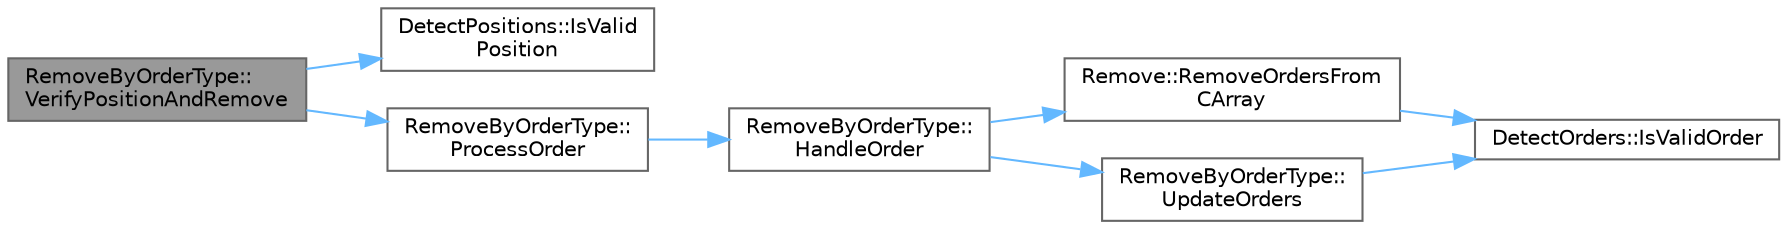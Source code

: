 digraph "RemoveByOrderType::VerifyPositionAndRemove"
{
 // LATEX_PDF_SIZE
  bgcolor="transparent";
  edge [fontname=Helvetica,fontsize=10,labelfontname=Helvetica,labelfontsize=10];
  node [fontname=Helvetica,fontsize=10,shape=box,height=0.2,width=0.4];
  rankdir="LR";
  Node1 [id="Node000001",label="RemoveByOrderType::\lVerifyPositionAndRemove",height=0.2,width=0.4,color="gray40", fillcolor="grey60", style="filled", fontcolor="black",tooltip="Verifies positions and removes orders based on their type."];
  Node1 -> Node2 [id="edge1_Node000001_Node000002",color="steelblue1",style="solid",tooltip=" "];
  Node2 [id="Node000002",label="DetectPositions::IsValid\lPosition",height=0.2,width=0.4,color="grey40", fillcolor="white", style="filled",URL="$class_detect_positions.html#a1af3b4bf93b331021a6369963ee90a4a",tooltip="Checks if a position is valid."];
  Node1 -> Node3 [id="edge2_Node000001_Node000003",color="steelblue1",style="solid",tooltip=" "];
  Node3 [id="Node000003",label="RemoveByOrderType::\lProcessOrder",height=0.2,width=0.4,color="grey40", fillcolor="white", style="filled",URL="$class_remove_by_order_type.html#a4c3cabffdf0b5743320d760bfc44c630",tooltip="Processes an order based on its ticket and mode."];
  Node3 -> Node4 [id="edge3_Node000003_Node000004",color="steelblue1",style="solid",tooltip=" "];
  Node4 [id="Node000004",label="RemoveByOrderType::\lHandleOrder",height=0.2,width=0.4,color="grey40", fillcolor="white", style="filled",URL="$class_remove_by_order_type.html#a4235bb3c003ac38844707198bd7b97b0",tooltip="Handles the removal of orders based on the specified type."];
  Node4 -> Node5 [id="edge4_Node000004_Node000005",color="steelblue1",style="solid",tooltip=" "];
  Node5 [id="Node000005",label="Remove::RemoveOrdersFrom\lCArray",height=0.2,width=0.4,color="grey40", fillcolor="white", style="filled",URL="$class_remove.html#a33ef26df24e4c75ae76753c6e64c011c",tooltip="Removes orders from an array of order tickets."];
  Node5 -> Node6 [id="edge5_Node000005_Node000006",color="steelblue1",style="solid",tooltip=" "];
  Node6 [id="Node000006",label="DetectOrders::IsValidOrder",height=0.2,width=0.4,color="grey40", fillcolor="white", style="filled",URL="$class_detect_orders.html#a39a3424d89b2ac42c217b911d6d3e23f",tooltip="Checks if an order is valid."];
  Node4 -> Node7 [id="edge6_Node000004_Node000007",color="steelblue1",style="solid",tooltip=" "];
  Node7 [id="Node000007",label="RemoveByOrderType::\lUpdateOrders",height=0.2,width=0.4,color="grey40", fillcolor="white", style="filled",URL="$class_remove_by_order_type.html#a098504ffc4ab8531e2bacfd831e4b69a",tooltip="Updates the order arrays based on their types."];
  Node7 -> Node6 [id="edge7_Node000007_Node000006",color="steelblue1",style="solid",tooltip=" "];
}
